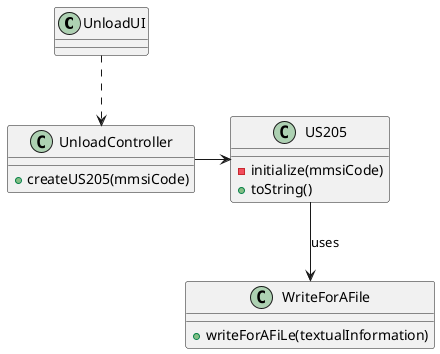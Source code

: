 @startuml
'https://plantuml.com/class-diagram

class UnloadUI{

}

class UnloadController{
+ createUS205(mmsiCode)
}


class US205 {
- initialize(mmsiCode)
+ toString()

}

class WriteForAFile{
+ writeForAFiLe(textualInformation)

}


UnloadUI ..> UnloadController
UnloadController -> US205
US205 --> WriteForAFile : uses

@enduml